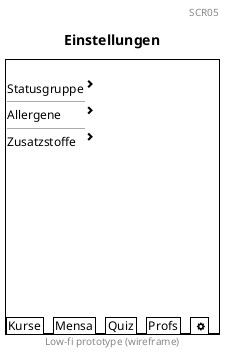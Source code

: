 @startsalt
title Einstellungen
header SCR05
footer Low-fi prototype (wireframe)
{+
{
    .
    Statusgruppe | <&chevron-right>
    ----
    Allergene | <&chevron-right>
    ----
    Zusatzstoffe | <&chevron-right>
    .
    .
    .
    .
    .
    .
    .
    .
    .      
}
{/ Kurse | Mensa | Quiz | Profs | <b> <&cog> }
}

@endsalt

